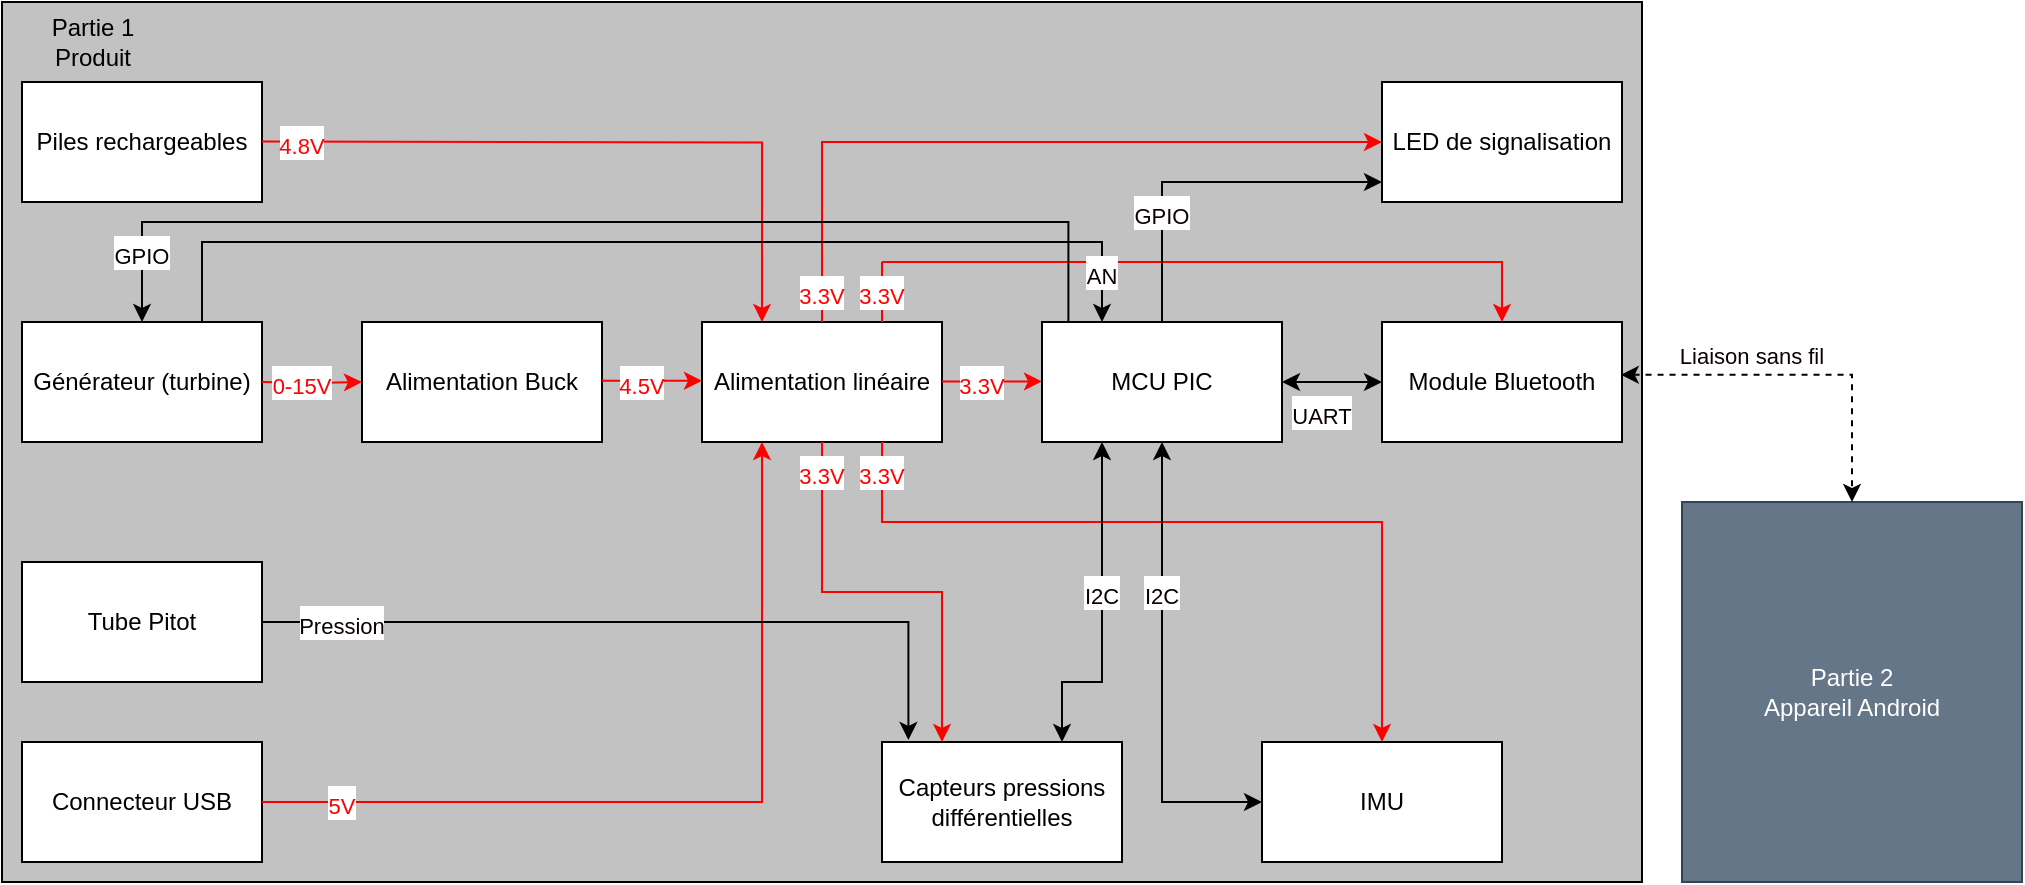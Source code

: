 <mxfile version="20.8.14" type="device"><diagram id="SIJ5Aryt0CdrIKUSF-ZM" name="Page-1"><mxGraphModel dx="1103" dy="640" grid="1" gridSize="10" guides="1" tooltips="1" connect="1" arrows="1" fold="1" page="1" pageScale="1" pageWidth="1169" pageHeight="1654" math="0" shadow="0"><root><mxCell id="0"/><mxCell id="1" parent="0"/><mxCell id="LjrM0BTVr6X-TR5ZgAlT-191" value="" style="rounded=0;whiteSpace=wrap;html=1;fillColor=#C2C2C2;" vertex="1" parent="1"><mxGeometry x="40" y="40" width="820" height="440" as="geometry"/></mxCell><mxCell id="LjrM0BTVr6X-TR5ZgAlT-192" value="Module Bluetooth" style="rounded=0;whiteSpace=wrap;html=1;" vertex="1" parent="1"><mxGeometry x="730" y="200" width="120" height="60" as="geometry"/></mxCell><mxCell id="LjrM0BTVr6X-TR5ZgAlT-193" value="IMU" style="rounded=0;whiteSpace=wrap;html=1;" vertex="1" parent="1"><mxGeometry x="670" y="410" width="120" height="60" as="geometry"/></mxCell><mxCell id="LjrM0BTVr6X-TR5ZgAlT-194" value="Tube Pitot" style="rounded=0;whiteSpace=wrap;html=1;" vertex="1" parent="1"><mxGeometry x="50" y="320" width="120" height="60" as="geometry"/></mxCell><mxCell id="LjrM0BTVr6X-TR5ZgAlT-195" value="MCU PIC" style="rounded=0;whiteSpace=wrap;html=1;" vertex="1" parent="1"><mxGeometry x="560" y="200" width="120" height="60" as="geometry"/></mxCell><mxCell id="LjrM0BTVr6X-TR5ZgAlT-196" value="Capteurs pressions différentielles" style="whiteSpace=wrap;html=1;rounded=0;" vertex="1" parent="1"><mxGeometry x="480" y="410" width="120" height="60" as="geometry"/></mxCell><mxCell id="LjrM0BTVr6X-TR5ZgAlT-197" value="Partie 2&lt;br&gt;Appareil Android" style="rounded=0;whiteSpace=wrap;html=1;fillColor=#647687;fontColor=#ffffff;strokeColor=#314354;" vertex="1" parent="1"><mxGeometry x="880" y="290" width="170" height="190" as="geometry"/></mxCell><mxCell id="LjrM0BTVr6X-TR5ZgAlT-198" value="Alimentation linéaire" style="rounded=0;whiteSpace=wrap;html=1;" vertex="1" parent="1"><mxGeometry x="390" y="200" width="120" height="60" as="geometry"/></mxCell><mxCell id="LjrM0BTVr6X-TR5ZgAlT-199" value="Générateur (turbine)" style="rounded=0;whiteSpace=wrap;html=1;" vertex="1" parent="1"><mxGeometry x="50" y="200" width="120" height="60" as="geometry"/></mxCell><mxCell id="LjrM0BTVr6X-TR5ZgAlT-200" value="&lt;div&gt;Partie 1&lt;/div&gt;&lt;div&gt;Produit&lt;/div&gt;" style="text;html=1;align=center;verticalAlign=middle;resizable=0;points=[];autosize=1;strokeColor=none;fillColor=none;" vertex="1" parent="1"><mxGeometry x="50" y="40" width="70" height="40" as="geometry"/></mxCell><mxCell id="LjrM0BTVr6X-TR5ZgAlT-201" value="LED de signalisation" style="rounded=0;whiteSpace=wrap;html=1;" vertex="1" parent="1"><mxGeometry x="730" y="80" width="120" height="60" as="geometry"/></mxCell><mxCell id="LjrM0BTVr6X-TR5ZgAlT-202" value="Connecteur USB" style="rounded=0;whiteSpace=wrap;html=1;" vertex="1" parent="1"><mxGeometry x="50" y="410" width="120" height="60" as="geometry"/></mxCell><mxCell id="LjrM0BTVr6X-TR5ZgAlT-203" value="Alimentation Buck" style="rounded=0;whiteSpace=wrap;html=1;" vertex="1" parent="1"><mxGeometry x="220" y="200" width="120" height="60" as="geometry"/></mxCell><mxCell id="LjrM0BTVr6X-TR5ZgAlT-204" style="edgeStyle=orthogonalEdgeStyle;rounded=0;orthogonalLoop=1;jettySize=auto;html=1;entryX=0;entryY=0.5;entryDx=0;entryDy=0;strokeWidth=1;startArrow=none;startFill=0;endSize=6;endArrow=classic;endFill=1;strokeColor=#FF0000;exitX=0.5;exitY=0;exitDx=0;exitDy=0;" edge="1" parent="1" source="LjrM0BTVr6X-TR5ZgAlT-198"><mxGeometry relative="1" as="geometry"><mxPoint x="670" y="109.71" as="sourcePoint"/><mxPoint x="730" y="109.71" as="targetPoint"/><Array as="points"><mxPoint x="450" y="110"/><mxPoint x="730" y="110"/></Array></mxGeometry></mxCell><mxCell id="LjrM0BTVr6X-TR5ZgAlT-205" style="edgeStyle=orthogonalEdgeStyle;rounded=0;orthogonalLoop=1;jettySize=auto;html=1;entryX=0.5;entryY=0;entryDx=0;entryDy=0;strokeWidth=1;startArrow=none;startFill=0;endSize=6;endArrow=classic;endFill=1;strokeColor=#FF0000;exitX=0.5;exitY=0;exitDx=0;exitDy=0;" edge="1" parent="1" target="LjrM0BTVr6X-TR5ZgAlT-192"><mxGeometry relative="1" as="geometry"><mxPoint x="480" y="170" as="sourcePoint"/><mxPoint x="760" y="169.71" as="targetPoint"/><Array as="points"><mxPoint x="790" y="170"/></Array></mxGeometry></mxCell><mxCell id="LjrM0BTVr6X-TR5ZgAlT-206" style="edgeStyle=orthogonalEdgeStyle;rounded=0;orthogonalLoop=1;jettySize=auto;html=1;entryX=0.5;entryY=0;entryDx=0;entryDy=0;strokeWidth=1;startArrow=none;startFill=0;endSize=6;endArrow=classic;endFill=1;strokeColor=#FF0000;exitX=0.75;exitY=1;exitDx=0;exitDy=0;" edge="1" parent="1" source="LjrM0BTVr6X-TR5ZgAlT-198" target="LjrM0BTVr6X-TR5ZgAlT-193"><mxGeometry relative="1" as="geometry"><mxPoint x="370" y="540.29" as="sourcePoint"/><mxPoint x="650" y="450.0" as="targetPoint"/><Array as="points"><mxPoint x="480" y="300"/><mxPoint x="730" y="300"/></Array></mxGeometry></mxCell><mxCell id="LjrM0BTVr6X-TR5ZgAlT-207" style="edgeStyle=orthogonalEdgeStyle;rounded=0;orthogonalLoop=1;jettySize=auto;html=1;entryX=0.25;entryY=0;entryDx=0;entryDy=0;strokeWidth=1;startArrow=none;startFill=0;endSize=6;endArrow=classic;endFill=1;strokeColor=#FF0000;exitX=0.5;exitY=1;exitDx=0;exitDy=0;" edge="1" parent="1" source="LjrM0BTVr6X-TR5ZgAlT-198" target="LjrM0BTVr6X-TR5ZgAlT-196"><mxGeometry relative="1" as="geometry"><mxPoint x="290" y="260" as="sourcePoint"/><mxPoint x="540" y="320" as="targetPoint"/><Array as="points"/></mxGeometry></mxCell><mxCell id="LjrM0BTVr6X-TR5ZgAlT-208" style="edgeStyle=orthogonalEdgeStyle;rounded=0;orthogonalLoop=1;jettySize=auto;html=1;entryX=0.25;entryY=1;entryDx=0;entryDy=0;strokeWidth=1;startArrow=none;startFill=0;endSize=6;endArrow=classic;endFill=1;strokeColor=#FF0000;exitX=1;exitY=0.5;exitDx=0;exitDy=0;" edge="1" parent="1" source="LjrM0BTVr6X-TR5ZgAlT-202" target="LjrM0BTVr6X-TR5ZgAlT-198"><mxGeometry relative="1" as="geometry"><mxPoint x="220" y="420" as="sourcePoint"/><mxPoint x="470" y="480" as="targetPoint"/><Array as="points"><mxPoint x="420" y="440"/></Array></mxGeometry></mxCell><mxCell id="LjrM0BTVr6X-TR5ZgAlT-209" style="edgeStyle=orthogonalEdgeStyle;rounded=0;orthogonalLoop=1;jettySize=auto;html=1;entryX=0.11;entryY=-0.017;entryDx=0;entryDy=0;strokeWidth=1;startArrow=none;startFill=0;endSize=6;endArrow=classic;endFill=1;strokeColor=#000000;exitX=1;exitY=0.5;exitDx=0;exitDy=0;entryPerimeter=0;" edge="1" parent="1" source="LjrM0BTVr6X-TR5ZgAlT-194" target="LjrM0BTVr6X-TR5ZgAlT-196"><mxGeometry relative="1" as="geometry"><mxPoint x="190" y="350" as="sourcePoint"/><mxPoint x="440" y="410" as="targetPoint"/><Array as="points"><mxPoint x="493" y="350"/></Array></mxGeometry></mxCell><mxCell id="LjrM0BTVr6X-TR5ZgAlT-210" style="edgeStyle=orthogonalEdgeStyle;rounded=0;orthogonalLoop=1;jettySize=auto;html=1;entryX=0;entryY=0.5;entryDx=0;entryDy=0;strokeWidth=1;startArrow=none;startFill=0;endSize=6;endArrow=classic;endFill=1;strokeColor=#FF0000;exitX=0.5;exitY=1;exitDx=0;exitDy=0;" edge="1" parent="1" target="LjrM0BTVr6X-TR5ZgAlT-203"><mxGeometry relative="1" as="geometry"><mxPoint x="170" y="230" as="sourcePoint"/><mxPoint x="260" y="290" as="targetPoint"/><Array as="points"/></mxGeometry></mxCell><mxCell id="LjrM0BTVr6X-TR5ZgAlT-211" style="edgeStyle=orthogonalEdgeStyle;rounded=0;orthogonalLoop=1;jettySize=auto;html=1;entryX=0;entryY=0.5;entryDx=0;entryDy=0;strokeWidth=1;startArrow=none;startFill=0;endSize=6;endArrow=classic;endFill=1;strokeColor=#FF0000;exitX=0.5;exitY=1;exitDx=0;exitDy=0;" edge="1" parent="1"><mxGeometry relative="1" as="geometry"><mxPoint x="340" y="229.43" as="sourcePoint"/><mxPoint x="390" y="229.43" as="targetPoint"/><Array as="points"/></mxGeometry></mxCell><mxCell id="LjrM0BTVr6X-TR5ZgAlT-212" style="edgeStyle=orthogonalEdgeStyle;rounded=0;orthogonalLoop=1;jettySize=auto;html=1;entryX=0;entryY=0.5;entryDx=0;entryDy=0;strokeWidth=1;startArrow=none;startFill=0;endSize=6;endArrow=classic;endFill=1;strokeColor=#FF0000;exitX=0.5;exitY=1;exitDx=0;exitDy=0;" edge="1" parent="1"><mxGeometry relative="1" as="geometry"><mxPoint x="510" y="229.71" as="sourcePoint"/><mxPoint x="560" y="229.71" as="targetPoint"/><Array as="points"/></mxGeometry></mxCell><mxCell id="LjrM0BTVr6X-TR5ZgAlT-213" value="Piles rechargeables" style="rounded=0;whiteSpace=wrap;html=1;" vertex="1" parent="1"><mxGeometry x="50" y="80" width="120" height="60" as="geometry"/></mxCell><mxCell id="LjrM0BTVr6X-TR5ZgAlT-214" style="edgeStyle=orthogonalEdgeStyle;rounded=0;orthogonalLoop=1;jettySize=auto;html=1;entryX=0.25;entryY=0;entryDx=0;entryDy=0;strokeWidth=1;startArrow=none;startFill=0;endSize=6;endArrow=classic;endFill=1;strokeColor=#FF0000;exitX=0.5;exitY=1;exitDx=0;exitDy=0;" edge="1" parent="1" target="LjrM0BTVr6X-TR5ZgAlT-198"><mxGeometry relative="1" as="geometry"><mxPoint x="170" y="109.71" as="sourcePoint"/><mxPoint x="220" y="109.71" as="targetPoint"/><Array as="points"/></mxGeometry></mxCell><mxCell id="LjrM0BTVr6X-TR5ZgAlT-215" style="edgeStyle=orthogonalEdgeStyle;rounded=0;orthogonalLoop=1;jettySize=auto;html=1;strokeWidth=1;startArrow=classic;startFill=1;endSize=6;endArrow=classic;endFill=1;strokeColor=#000000;exitX=0.5;exitY=1;exitDx=0;exitDy=0;entryX=0;entryY=0.5;entryDx=0;entryDy=0;" edge="1" parent="1" source="LjrM0BTVr6X-TR5ZgAlT-195" target="LjrM0BTVr6X-TR5ZgAlT-193"><mxGeometry relative="1" as="geometry"><mxPoint x="570" y="349.68" as="sourcePoint"/><mxPoint x="670" y="349.97" as="targetPoint"/><Array as="points"><mxPoint x="620" y="440"/></Array></mxGeometry></mxCell><mxCell id="LjrM0BTVr6X-TR5ZgAlT-216" style="edgeStyle=orthogonalEdgeStyle;rounded=0;orthogonalLoop=1;jettySize=auto;html=1;strokeWidth=1;startArrow=classic;startFill=1;endSize=6;endArrow=classic;endFill=1;strokeColor=#000000;" edge="1" parent="1"><mxGeometry relative="1" as="geometry"><mxPoint x="680" y="230" as="sourcePoint"/><mxPoint x="730" y="230" as="targetPoint"/><Array as="points"><mxPoint x="680" y="230"/><mxPoint x="730" y="230"/></Array></mxGeometry></mxCell><mxCell id="LjrM0BTVr6X-TR5ZgAlT-217" style="edgeStyle=orthogonalEdgeStyle;rounded=0;orthogonalLoop=1;jettySize=auto;html=1;strokeWidth=1;startArrow=none;startFill=0;endSize=6;endArrow=classic;endFill=1;strokeColor=#000000;exitX=0.5;exitY=0;exitDx=0;exitDy=0;" edge="1" parent="1" source="LjrM0BTVr6X-TR5ZgAlT-195"><mxGeometry relative="1" as="geometry"><mxPoint x="680" y="130" as="sourcePoint"/><mxPoint x="730" y="130" as="targetPoint"/><Array as="points"><mxPoint x="620" y="130"/></Array></mxGeometry></mxCell><mxCell id="LjrM0BTVr6X-TR5ZgAlT-218" style="edgeStyle=orthogonalEdgeStyle;rounded=0;orthogonalLoop=1;jettySize=auto;html=1;strokeWidth=1;startArrow=classic;startFill=1;endSize=6;endArrow=classic;endFill=1;strokeColor=#000000;exitX=0.25;exitY=1;exitDx=0;exitDy=0;entryX=0.75;entryY=0;entryDx=0;entryDy=0;" edge="1" parent="1" source="LjrM0BTVr6X-TR5ZgAlT-195" target="LjrM0BTVr6X-TR5ZgAlT-196"><mxGeometry relative="1" as="geometry"><mxPoint x="630.0" y="498.74" as="sourcePoint"/><mxPoint x="705.2" y="430" as="targetPoint"/><Array as="points"><mxPoint x="590" y="380"/><mxPoint x="570" y="380"/></Array></mxGeometry></mxCell><mxCell id="LjrM0BTVr6X-TR5ZgAlT-219" value="&lt;span style=&quot;background-color: rgb(255, 255, 255);&quot;&gt;&lt;font style=&quot;font-size: 11px;&quot; color=&quot;#FF0000&quot;&gt;5V&lt;/font&gt;&lt;/span&gt;" style="text;strokeColor=none;fillColor=none;html=1;align=center;verticalAlign=middle;whiteSpace=wrap;rounded=0;fontSize=16;" vertex="1" parent="1"><mxGeometry x="180" y="425" width="60" height="30" as="geometry"/></mxCell><mxCell id="LjrM0BTVr6X-TR5ZgAlT-220" value="&lt;span style=&quot;background-color: rgb(255, 255, 255);&quot;&gt;&lt;font style=&quot;font-size: 11px;&quot; color=&quot;#FF0000&quot;&gt;0-15V&lt;/font&gt;&lt;/span&gt;" style="text;strokeColor=none;fillColor=none;html=1;align=center;verticalAlign=middle;whiteSpace=wrap;rounded=0;fontSize=16;" vertex="1" parent="1"><mxGeometry x="160" y="215" width="60" height="30" as="geometry"/></mxCell><mxCell id="LjrM0BTVr6X-TR5ZgAlT-221" value="&lt;span style=&quot;background-color: rgb(255, 255, 255);&quot;&gt;&lt;font style=&quot;font-size: 11px;&quot; color=&quot;#FF0000&quot;&gt;4.8V&lt;/font&gt;&lt;/span&gt;" style="text;strokeColor=none;fillColor=none;html=1;align=center;verticalAlign=middle;whiteSpace=wrap;rounded=0;fontSize=16;" vertex="1" parent="1"><mxGeometry x="160" y="95" width="60" height="30" as="geometry"/></mxCell><mxCell id="LjrM0BTVr6X-TR5ZgAlT-222" value="&lt;span style=&quot;background-color: rgb(255, 255, 255);&quot;&gt;&lt;font style=&quot;font-size: 11px;&quot; color=&quot;#FF0000&quot;&gt;3.3V&lt;/font&gt;&lt;/span&gt;" style="text;strokeColor=none;fillColor=none;html=1;align=center;verticalAlign=middle;whiteSpace=wrap;rounded=0;fontSize=16;" vertex="1" parent="1"><mxGeometry x="420" y="170" width="60" height="30" as="geometry"/></mxCell><mxCell id="LjrM0BTVr6X-TR5ZgAlT-223" value="&lt;span style=&quot;background-color: rgb(255, 255, 255);&quot;&gt;&lt;font style=&quot;font-size: 11px;&quot; color=&quot;#FF0000&quot;&gt;3.3V&lt;/font&gt;&lt;/span&gt;" style="text;strokeColor=none;fillColor=none;html=1;align=center;verticalAlign=middle;whiteSpace=wrap;rounded=0;fontSize=16;" vertex="1" parent="1"><mxGeometry x="500" y="215" width="60" height="30" as="geometry"/></mxCell><mxCell id="LjrM0BTVr6X-TR5ZgAlT-224" value="&lt;span style=&quot;background-color: rgb(255, 255, 255);&quot;&gt;&lt;font style=&quot;font-size: 11px;&quot; color=&quot;#FF0000&quot;&gt;3.3V&lt;/font&gt;&lt;/span&gt;" style="text;strokeColor=none;fillColor=none;html=1;align=center;verticalAlign=middle;whiteSpace=wrap;rounded=0;fontSize=16;" vertex="1" parent="1"><mxGeometry x="450" y="260" width="60" height="30" as="geometry"/></mxCell><mxCell id="LjrM0BTVr6X-TR5ZgAlT-225" value="&lt;span style=&quot;background-color: rgb(255, 255, 255);&quot;&gt;&lt;font style=&quot;font-size: 11px;&quot; color=&quot;#FF0000&quot;&gt;3.3V&lt;/font&gt;&lt;/span&gt;" style="text;strokeColor=none;fillColor=none;html=1;align=center;verticalAlign=middle;whiteSpace=wrap;rounded=0;fontSize=16;" vertex="1" parent="1"><mxGeometry x="420" y="260" width="60" height="30" as="geometry"/></mxCell><mxCell id="LjrM0BTVr6X-TR5ZgAlT-226" value="" style="edgeStyle=orthogonalEdgeStyle;rounded=0;orthogonalLoop=1;jettySize=auto;html=1;entryX=0.5;entryY=0;entryDx=0;entryDy=0;strokeWidth=1;startArrow=none;startFill=0;endSize=6;endArrow=none;endFill=1;strokeColor=#FF0000;" edge="1" parent="1"><mxGeometry relative="1" as="geometry"><mxPoint x="480" y="200" as="sourcePoint"/><mxPoint x="480" y="170" as="targetPoint"/><Array as="points"/></mxGeometry></mxCell><mxCell id="LjrM0BTVr6X-TR5ZgAlT-227" value="&lt;span style=&quot;background-color: rgb(255, 255, 255);&quot;&gt;&lt;font style=&quot;font-size: 11px;&quot; color=&quot;#FF0000&quot;&gt;3.3V&lt;/font&gt;&lt;/span&gt;" style="text;strokeColor=none;fillColor=none;html=1;align=center;verticalAlign=middle;whiteSpace=wrap;rounded=0;fontSize=16;" vertex="1" parent="1"><mxGeometry x="450" y="170" width="60" height="30" as="geometry"/></mxCell><mxCell id="LjrM0BTVr6X-TR5ZgAlT-228" value="&lt;span style=&quot;background-color: rgb(255, 255, 255);&quot;&gt;&lt;font style=&quot;font-size: 11px;&quot; color=&quot;#FF0000&quot;&gt;4.5V&lt;/font&gt;&lt;/span&gt;" style="text;strokeColor=none;fillColor=none;html=1;align=center;verticalAlign=middle;whiteSpace=wrap;rounded=0;fontSize=16;" vertex="1" parent="1"><mxGeometry x="330" y="215" width="60" height="30" as="geometry"/></mxCell><mxCell id="LjrM0BTVr6X-TR5ZgAlT-229" value="&lt;font color=&quot;#0A0000&quot;&gt;&lt;span style=&quot;background-color: rgb(255, 255, 255);&quot;&gt;&lt;font style=&quot;font-size: 11px;&quot;&gt;Pression&lt;/font&gt;&lt;/span&gt;&lt;/font&gt;" style="text;strokeColor=none;fillColor=none;html=1;align=center;verticalAlign=middle;whiteSpace=wrap;rounded=0;fontSize=16;" vertex="1" parent="1"><mxGeometry x="180" y="335" width="60" height="30" as="geometry"/></mxCell><mxCell id="LjrM0BTVr6X-TR5ZgAlT-230" value="&lt;font color=&quot;#0A0000&quot;&gt;&lt;span style=&quot;background-color: rgb(255, 255, 255);&quot;&gt;&lt;font style=&quot;font-size: 11px;&quot;&gt;I2C&lt;/font&gt;&lt;/span&gt;&lt;/font&gt;" style="text;strokeColor=none;fillColor=none;html=1;align=center;verticalAlign=middle;whiteSpace=wrap;rounded=0;fontSize=16;" vertex="1" parent="1"><mxGeometry x="560" y="320" width="60" height="30" as="geometry"/></mxCell><mxCell id="LjrM0BTVr6X-TR5ZgAlT-231" value="&lt;font color=&quot;#0A0000&quot;&gt;&lt;span style=&quot;background-color: rgb(255, 255, 255);&quot;&gt;&lt;font style=&quot;font-size: 11px;&quot;&gt;I2C&lt;/font&gt;&lt;/span&gt;&lt;/font&gt;" style="text;strokeColor=none;fillColor=none;html=1;align=center;verticalAlign=middle;whiteSpace=wrap;rounded=0;fontSize=16;" vertex="1" parent="1"><mxGeometry x="590" y="320" width="60" height="30" as="geometry"/></mxCell><mxCell id="LjrM0BTVr6X-TR5ZgAlT-232" value="&lt;font color=&quot;#0A0000&quot;&gt;&lt;span style=&quot;background-color: rgb(255, 255, 255);&quot;&gt;&lt;font style=&quot;font-size: 11px;&quot;&gt;GPIO&lt;/font&gt;&lt;/span&gt;&lt;/font&gt;" style="text;strokeColor=none;fillColor=none;html=1;align=center;verticalAlign=middle;whiteSpace=wrap;rounded=0;fontSize=16;" vertex="1" parent="1"><mxGeometry x="590" y="130" width="60" height="30" as="geometry"/></mxCell><mxCell id="LjrM0BTVr6X-TR5ZgAlT-233" style="edgeStyle=orthogonalEdgeStyle;rounded=0;orthogonalLoop=1;jettySize=auto;html=1;strokeWidth=1;startArrow=none;startFill=0;endSize=6;endArrow=classic;endFill=1;strokeColor=#000000;exitX=0.75;exitY=0;exitDx=0;exitDy=0;entryX=0.25;entryY=0;entryDx=0;entryDy=0;" edge="1" parent="1" source="LjrM0BTVr6X-TR5ZgAlT-199" target="LjrM0BTVr6X-TR5ZgAlT-195"><mxGeometry relative="1" as="geometry"><mxPoint x="250" y="220" as="sourcePoint"/><mxPoint x="360" y="150" as="targetPoint"/><Array as="points"><mxPoint x="140" y="160"/><mxPoint x="590" y="160"/></Array></mxGeometry></mxCell><mxCell id="LjrM0BTVr6X-TR5ZgAlT-234" style="edgeStyle=orthogonalEdgeStyle;rounded=0;orthogonalLoop=1;jettySize=auto;html=1;strokeWidth=1;startArrow=none;startFill=0;endSize=6;endArrow=classic;endFill=1;strokeColor=#000000;exitX=0.11;exitY=-0.002;exitDx=0;exitDy=0;exitPerimeter=0;entryX=0.5;entryY=0;entryDx=0;entryDy=0;" edge="1" parent="1" source="LjrM0BTVr6X-TR5ZgAlT-195" target="LjrM0BTVr6X-TR5ZgAlT-199"><mxGeometry relative="1" as="geometry"><mxPoint x="570" y="150" as="sourcePoint"/><mxPoint x="680" y="80" as="targetPoint"/><Array as="points"><mxPoint x="573" y="150"/><mxPoint x="110" y="150"/></Array></mxGeometry></mxCell><mxCell id="LjrM0BTVr6X-TR5ZgAlT-235" value="&lt;font color=&quot;#0A0000&quot;&gt;&lt;span style=&quot;background-color: rgb(255, 255, 255);&quot;&gt;&lt;font style=&quot;font-size: 11px;&quot;&gt;GPIO&lt;/font&gt;&lt;/span&gt;&lt;/font&gt;" style="text;strokeColor=none;fillColor=none;html=1;align=center;verticalAlign=middle;whiteSpace=wrap;rounded=0;fontSize=16;" vertex="1" parent="1"><mxGeometry x="80" y="150" width="60" height="30" as="geometry"/></mxCell><mxCell id="LjrM0BTVr6X-TR5ZgAlT-236" value="&lt;font color=&quot;#0A0000&quot;&gt;&lt;span style=&quot;background-color: rgb(255, 255, 255);&quot;&gt;&lt;font style=&quot;font-size: 11px;&quot;&gt;AN&lt;/font&gt;&lt;/span&gt;&lt;/font&gt;" style="text;strokeColor=none;fillColor=none;html=1;align=center;verticalAlign=middle;whiteSpace=wrap;rounded=0;fontSize=16;" vertex="1" parent="1"><mxGeometry x="560" y="160" width="60" height="30" as="geometry"/></mxCell><mxCell id="LjrM0BTVr6X-TR5ZgAlT-237" value="&lt;font color=&quot;#0A0000&quot;&gt;&lt;span style=&quot;background-color: rgb(255, 255, 255);&quot;&gt;&lt;font style=&quot;font-size: 11px;&quot;&gt;Liaison sans fil&lt;br&gt;&lt;/font&gt;&lt;/span&gt;&lt;/font&gt;" style="text;strokeColor=none;fillColor=none;html=1;align=center;verticalAlign=middle;whiteSpace=wrap;rounded=0;fontSize=16;" vertex="1" parent="1"><mxGeometry x="870" y="200" width="90" height="30" as="geometry"/></mxCell><mxCell id="LjrM0BTVr6X-TR5ZgAlT-238" style="edgeStyle=orthogonalEdgeStyle;rounded=0;orthogonalLoop=1;jettySize=auto;html=1;strokeWidth=1;startArrow=classic;startFill=1;endSize=6;endArrow=classic;endFill=1;strokeColor=#000000;exitX=0.995;exitY=0.44;exitDx=0;exitDy=0;exitPerimeter=0;entryX=0.5;entryY=0;entryDx=0;entryDy=0;dashed=1;" edge="1" parent="1" source="LjrM0BTVr6X-TR5ZgAlT-192" target="LjrM0BTVr6X-TR5ZgAlT-197"><mxGeometry relative="1" as="geometry"><mxPoint x="890" y="215" as="sourcePoint"/><mxPoint x="940" y="215" as="targetPoint"/><Array as="points"><mxPoint x="965" y="226"/></Array></mxGeometry></mxCell><mxCell id="LjrM0BTVr6X-TR5ZgAlT-239" value="&lt;font color=&quot;#0A0000&quot;&gt;&lt;span style=&quot;background-color: rgb(255, 255, 255);&quot;&gt;&lt;font style=&quot;font-size: 11px;&quot;&gt;UART&lt;/font&gt;&lt;/span&gt;&lt;/font&gt;" style="text;strokeColor=none;fillColor=none;html=1;align=center;verticalAlign=middle;whiteSpace=wrap;rounded=0;fontSize=16;" vertex="1" parent="1"><mxGeometry x="670" y="230" width="60" height="30" as="geometry"/></mxCell></root></mxGraphModel></diagram></mxfile>